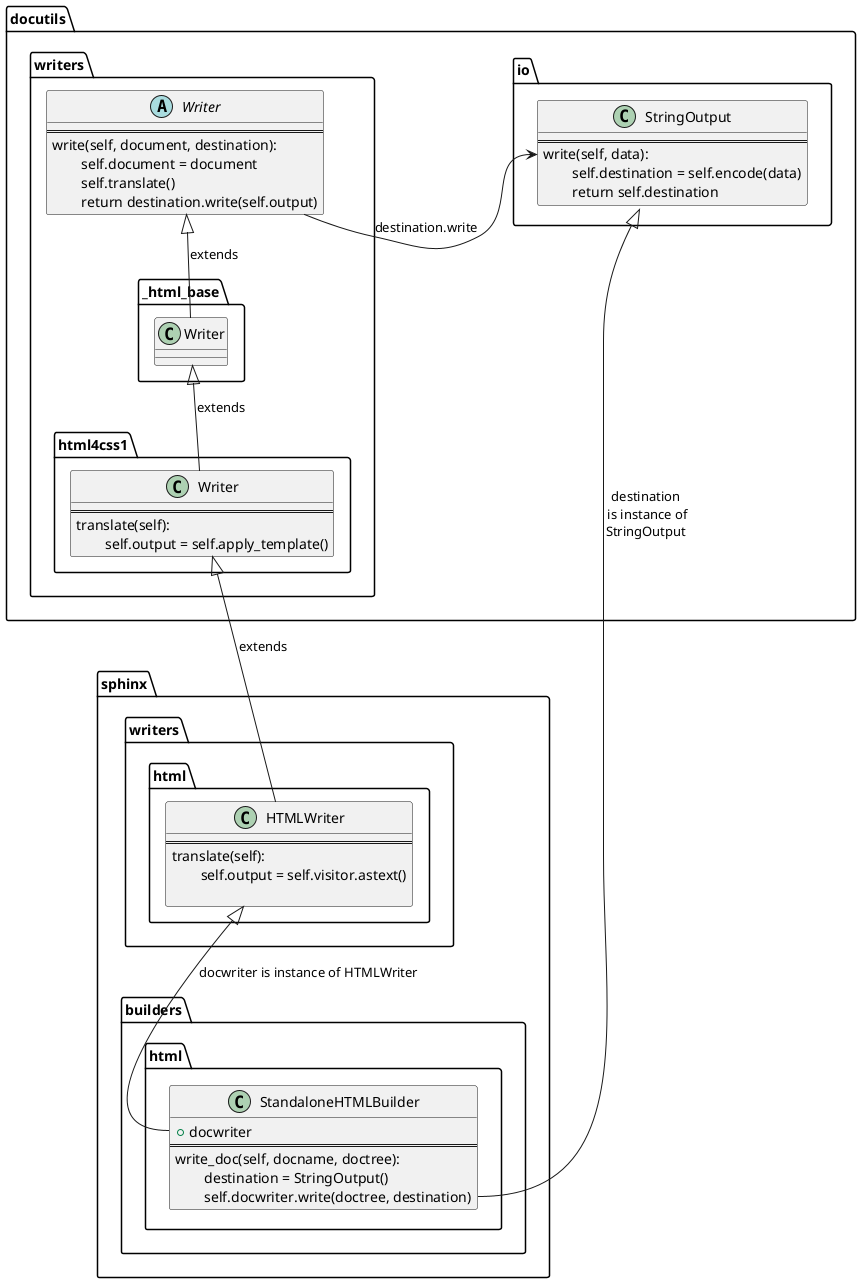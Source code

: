 @startuml
skinparam nodesep 100

package docutils {
   package writers {
      abstract docutils.writers.Writer {
         ==
         write(self, document, destination):
         \tself.document = document
         \tself.translate()
         \treturn destination.write(self.output)
      }
      package _html_base {
         class docutils.writers._html_base.Writer {
         }
      }
      package html4css1 {
         class docutils.writers.html4css1.Writer {
         ==
         translate(self):
         \tself.output = self.apply_template()
         }
      }
'      docutils.writers.Writer::translate -> docutils.writers.html4css1.Writer::translate
   }
   package io {
      class StringOutput {
         ==
         write(self, data):
         \tself.destination = self.encode(data)
         \treturn self.destination
      }
   }
}

package sphinx {
   package writers.html {
         class sphinx.writers.html.HTMLWriter {
            ==
            translate(self):
            \tself.output = self.visitor.astext()

         }
   }

   package builders.html {
         class StandaloneHTMLBuilder {
            + docwriter
            ==
            write_doc(self, docname, doctree):
            \tdestination = StringOutput()
            \tself.docwriter.write(doctree, destination)
         }
   }
}
docutils.writers.Writer <|-- docutils.writers._html_base.Writer : extends
docutils.writers._html_base.Writer <|-- docutils.writers.html4css1.Writer : extends
docutils.writers.html4css1.Writer <|-- sphinx.writers.html.HTMLWriter : extends
sphinx.writers.html.HTMLWriter <|-- StandaloneHTMLBuilder::docwriter : docwriter is instance of HTMLWriter
StringOutput <|-- StandaloneHTMLBuilder::destination : destination\n is instance of\nStringOutput
docutils.writers.Writer -> StringOutput::write : destination.write
@enduml
